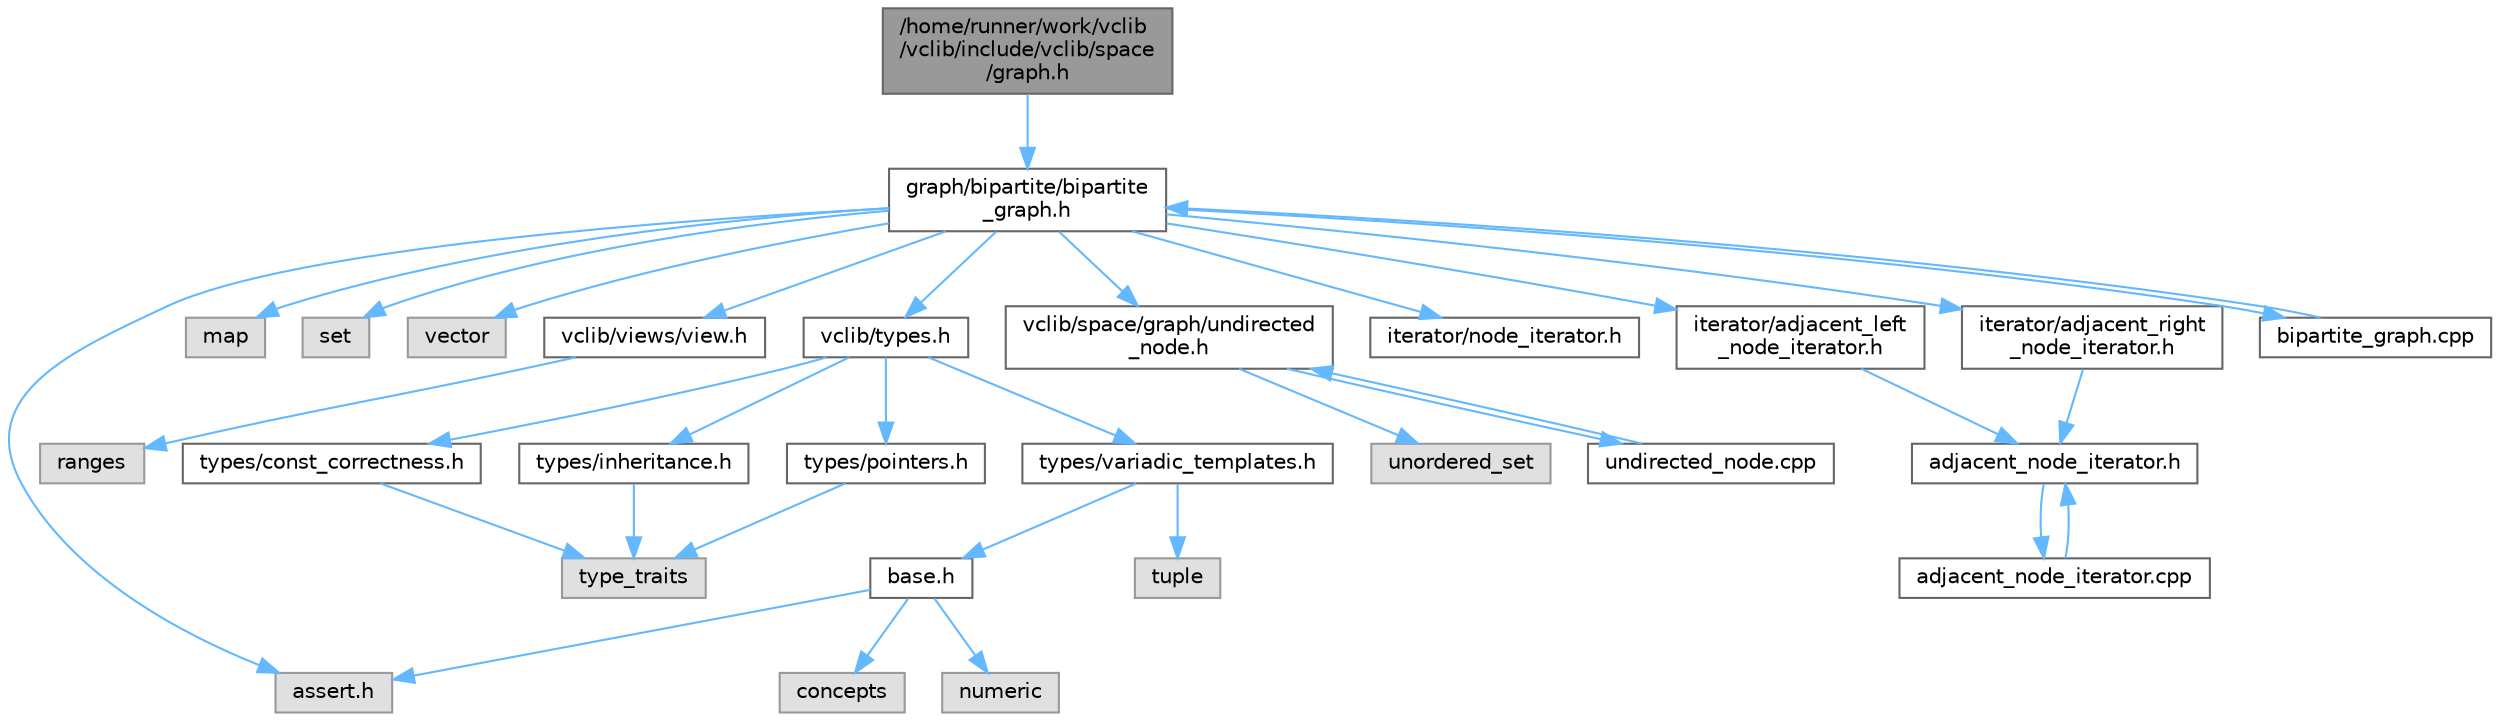 digraph "/home/runner/work/vclib/vclib/include/vclib/space/graph.h"
{
 // LATEX_PDF_SIZE
  bgcolor="transparent";
  edge [fontname=Helvetica,fontsize=10,labelfontname=Helvetica,labelfontsize=10];
  node [fontname=Helvetica,fontsize=10,shape=box,height=0.2,width=0.4];
  Node1 [label="/home/runner/work/vclib\l/vclib/include/vclib/space\l/graph.h",height=0.2,width=0.4,color="gray40", fillcolor="grey60", style="filled", fontcolor="black",tooltip=" "];
  Node1 -> Node2 [color="steelblue1",style="solid"];
  Node2 [label="graph/bipartite/bipartite\l_graph.h",height=0.2,width=0.4,color="grey40", fillcolor="white", style="filled",URL="$bipartite__graph_8h.html",tooltip=" "];
  Node2 -> Node3 [color="steelblue1",style="solid"];
  Node3 [label="assert.h",height=0.2,width=0.4,color="grey60", fillcolor="#E0E0E0", style="filled",tooltip=" "];
  Node2 -> Node4 [color="steelblue1",style="solid"];
  Node4 [label="map",height=0.2,width=0.4,color="grey60", fillcolor="#E0E0E0", style="filled",tooltip=" "];
  Node2 -> Node5 [color="steelblue1",style="solid"];
  Node5 [label="set",height=0.2,width=0.4,color="grey60", fillcolor="#E0E0E0", style="filled",tooltip=" "];
  Node2 -> Node6 [color="steelblue1",style="solid"];
  Node6 [label="vector",height=0.2,width=0.4,color="grey60", fillcolor="#E0E0E0", style="filled",tooltip=" "];
  Node2 -> Node7 [color="steelblue1",style="solid"];
  Node7 [label="vclib/views/view.h",height=0.2,width=0.4,color="grey40", fillcolor="white", style="filled",URL="$view_8h.html",tooltip=" "];
  Node7 -> Node8 [color="steelblue1",style="solid"];
  Node8 [label="ranges",height=0.2,width=0.4,color="grey60", fillcolor="#E0E0E0", style="filled",tooltip=" "];
  Node2 -> Node9 [color="steelblue1",style="solid"];
  Node9 [label="vclib/types.h",height=0.2,width=0.4,color="grey40", fillcolor="white", style="filled",URL="$types_8h.html",tooltip=" "];
  Node9 -> Node10 [color="steelblue1",style="solid"];
  Node10 [label="types/const_correctness.h",height=0.2,width=0.4,color="grey40", fillcolor="white", style="filled",URL="$types_2const__correctness_8h.html",tooltip=" "];
  Node10 -> Node11 [color="steelblue1",style="solid"];
  Node11 [label="type_traits",height=0.2,width=0.4,color="grey60", fillcolor="#E0E0E0", style="filled",tooltip=" "];
  Node9 -> Node12 [color="steelblue1",style="solid"];
  Node12 [label="types/inheritance.h",height=0.2,width=0.4,color="grey40", fillcolor="white", style="filled",URL="$inheritance_8h.html",tooltip=" "];
  Node12 -> Node11 [color="steelblue1",style="solid"];
  Node9 -> Node13 [color="steelblue1",style="solid"];
  Node13 [label="types/pointers.h",height=0.2,width=0.4,color="grey40", fillcolor="white", style="filled",URL="$types_2pointers_8h.html",tooltip=" "];
  Node13 -> Node11 [color="steelblue1",style="solid"];
  Node9 -> Node14 [color="steelblue1",style="solid"];
  Node14 [label="types/variadic_templates.h",height=0.2,width=0.4,color="grey40", fillcolor="white", style="filled",URL="$variadic__templates_8h.html",tooltip=" "];
  Node14 -> Node15 [color="steelblue1",style="solid"];
  Node15 [label="base.h",height=0.2,width=0.4,color="grey40", fillcolor="white", style="filled",URL="$types_2base_8h.html",tooltip=" "];
  Node15 -> Node3 [color="steelblue1",style="solid"];
  Node15 -> Node16 [color="steelblue1",style="solid"];
  Node16 [label="concepts",height=0.2,width=0.4,color="grey60", fillcolor="#E0E0E0", style="filled",tooltip=" "];
  Node15 -> Node17 [color="steelblue1",style="solid"];
  Node17 [label="numeric",height=0.2,width=0.4,color="grey60", fillcolor="#E0E0E0", style="filled",tooltip=" "];
  Node14 -> Node18 [color="steelblue1",style="solid"];
  Node18 [label="tuple",height=0.2,width=0.4,color="grey60", fillcolor="#E0E0E0", style="filled",tooltip=" "];
  Node2 -> Node19 [color="steelblue1",style="solid"];
  Node19 [label="vclib/space/graph/undirected\l_node.h",height=0.2,width=0.4,color="grey40", fillcolor="white", style="filled",URL="$undirected__node_8h.html",tooltip=" "];
  Node19 -> Node20 [color="steelblue1",style="solid"];
  Node20 [label="unordered_set",height=0.2,width=0.4,color="grey60", fillcolor="#E0E0E0", style="filled",tooltip=" "];
  Node19 -> Node21 [color="steelblue1",style="solid"];
  Node21 [label="undirected_node.cpp",height=0.2,width=0.4,color="grey40", fillcolor="white", style="filled",URL="$undirected__node_8cpp.html",tooltip=" "];
  Node21 -> Node19 [color="steelblue1",style="solid"];
  Node2 -> Node22 [color="steelblue1",style="solid"];
  Node22 [label="iterator/node_iterator.h",height=0.2,width=0.4,color="grey40", fillcolor="white", style="filled",URL="$node__iterator_8h.html",tooltip=" "];
  Node2 -> Node23 [color="steelblue1",style="solid"];
  Node23 [label="iterator/adjacent_left\l_node_iterator.h",height=0.2,width=0.4,color="grey40", fillcolor="white", style="filled",URL="$adjacent__left__node__iterator_8h.html",tooltip=" "];
  Node23 -> Node24 [color="steelblue1",style="solid"];
  Node24 [label="adjacent_node_iterator.h",height=0.2,width=0.4,color="grey40", fillcolor="white", style="filled",URL="$adjacent__node__iterator_8h.html",tooltip=" "];
  Node24 -> Node25 [color="steelblue1",style="solid"];
  Node25 [label="adjacent_node_iterator.cpp",height=0.2,width=0.4,color="grey40", fillcolor="white", style="filled",URL="$adjacent__node__iterator_8cpp.html",tooltip=" "];
  Node25 -> Node24 [color="steelblue1",style="solid"];
  Node2 -> Node26 [color="steelblue1",style="solid"];
  Node26 [label="iterator/adjacent_right\l_node_iterator.h",height=0.2,width=0.4,color="grey40", fillcolor="white", style="filled",URL="$adjacent__right__node__iterator_8h.html",tooltip=" "];
  Node26 -> Node24 [color="steelblue1",style="solid"];
  Node2 -> Node27 [color="steelblue1",style="solid"];
  Node27 [label="bipartite_graph.cpp",height=0.2,width=0.4,color="grey40", fillcolor="white", style="filled",URL="$bipartite__graph_8cpp.html",tooltip=" "];
  Node27 -> Node2 [color="steelblue1",style="solid"];
}
